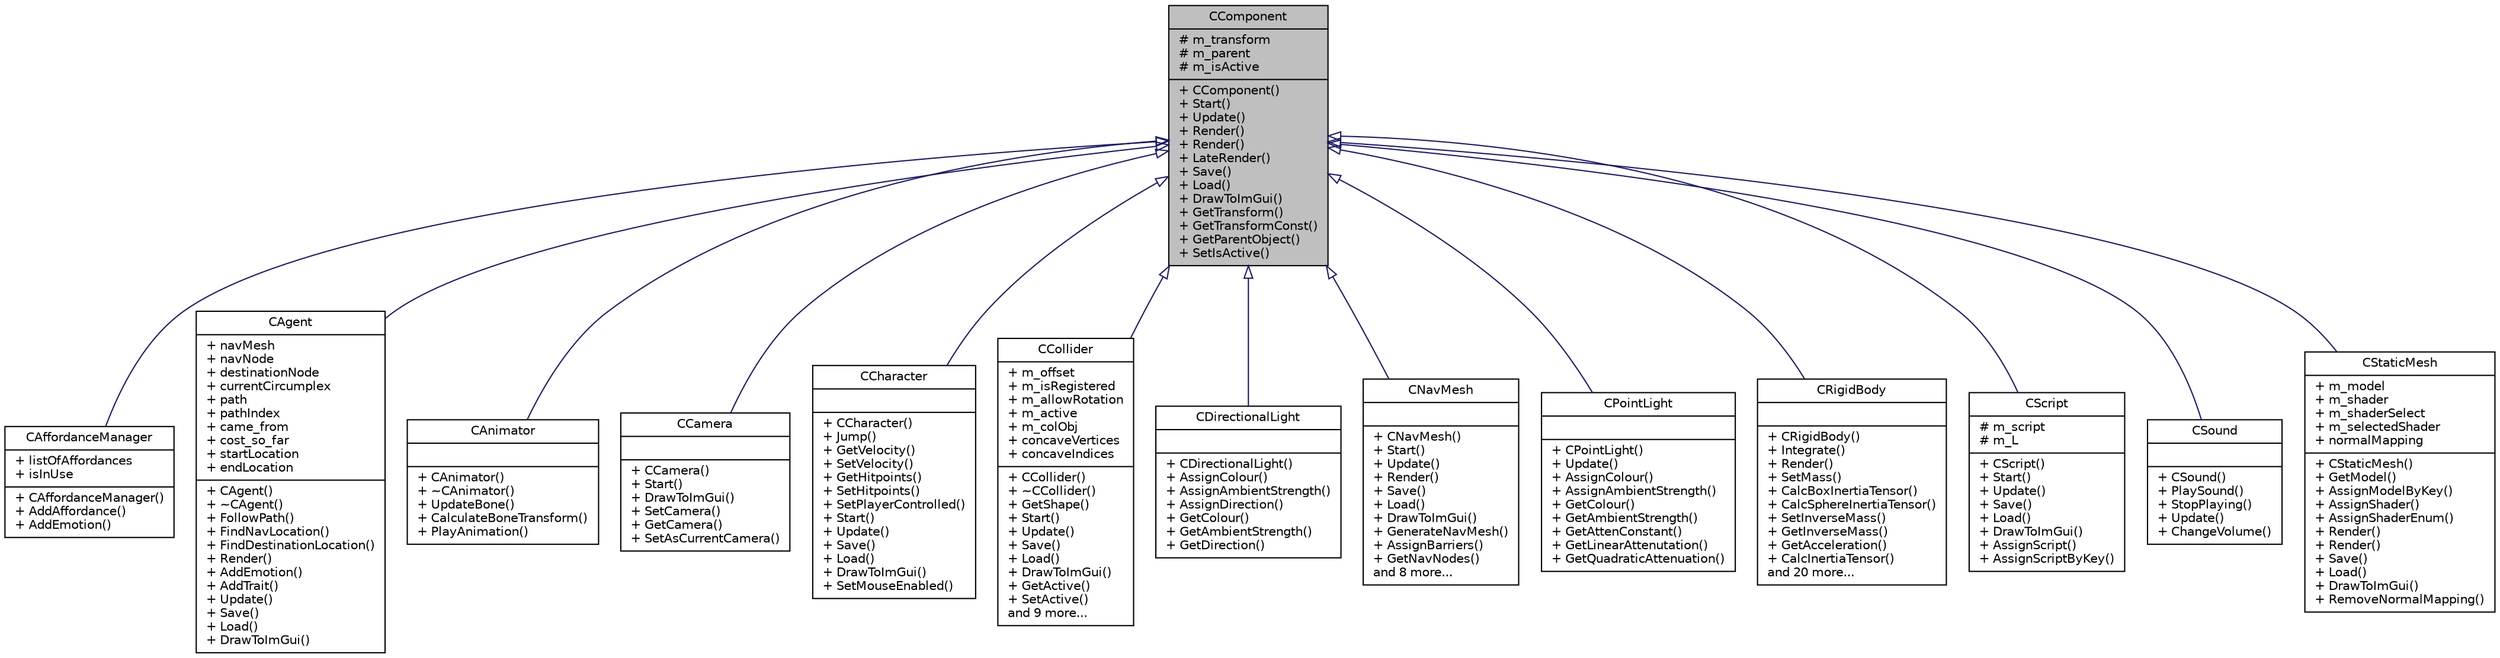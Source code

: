 digraph "CComponent"
{
 // LATEX_PDF_SIZE
  edge [fontname="Helvetica",fontsize="10",labelfontname="Helvetica",labelfontsize="10"];
  node [fontname="Helvetica",fontsize="10",shape=record];
  Node0 [label="{CComponent\n|# m_transform\l# m_parent\l# m_isActive\l|+ CComponent()\l+ Start()\l+ Update()\l+ Render()\l+ Render()\l+ LateRender()\l+ Save()\l+ Load()\l+ DrawToImGui()\l+ GetTransform()\l+ GetTransformConst()\l+ GetParentObject()\l+ SetIsActive()\l}",height=0.2,width=0.4,color="black", fillcolor="grey75", style="filled", fontcolor="black",tooltip="A component of a game object with its own assets and/or behaviour."];
  Node0 -> Node1 [dir="back",color="midnightblue",fontsize="10",style="solid",arrowtail="onormal",fontname="Helvetica"];
  Node1 [label="{CAffordanceManager\n|+ listOfAffordances\l+ isInUse\l|+ CAffordanceManager()\l+ AddAffordance()\l+ AddEmotion()\l}",height=0.2,width=0.4,color="black", fillcolor="white", style="filled",URL="$class_c_affordance_manager.html",tooltip=" "];
  Node0 -> Node2 [dir="back",color="midnightblue",fontsize="10",style="solid",arrowtail="onormal",fontname="Helvetica"];
  Node2 [label="{CAgent\n|+ navMesh\l+ navNode\l+ destinationNode\l+ currentCircumplex\l+ path\l+ pathIndex\l+ came_from\l+ cost_so_far\l+ startLocation\l+ endLocation\l|+ CAgent()\l+ ~CAgent()\l+ FollowPath()\l+ FindNavLocation()\l+ FindDestinationLocation()\l+ Render()\l+ AddEmotion()\l+ AddTrait()\l+ Update()\l+ Save()\l+ Load()\l+ DrawToImGui()\l}",height=0.2,width=0.4,color="black", fillcolor="white", style="filled",URL="$class_c_agent.html",tooltip=" "];
  Node0 -> Node3 [dir="back",color="midnightblue",fontsize="10",style="solid",arrowtail="onormal",fontname="Helvetica"];
  Node3 [label="{CAnimator\n||+ CAnimator()\l+ ~CAnimator()\l+ UpdateBone()\l+ CalculateBoneTransform()\l+ PlayAnimation()\l}",height=0.2,width=0.4,color="black", fillcolor="white", style="filled",URL="$class_c_animator.html",tooltip=" "];
  Node0 -> Node4 [dir="back",color="midnightblue",fontsize="10",style="solid",arrowtail="onormal",fontname="Helvetica"];
  Node4 [label="{CCamera\n||+ CCamera()\l+ Start()\l+ DrawToImGui()\l+ SetCamera()\l+ GetCamera()\l+ SetAsCurrentCamera()\l}",height=0.2,width=0.4,color="black", fillcolor="white", style="filled",URL="$class_c_camera.html",tooltip="A component holding and managing a camera."];
  Node0 -> Node5 [dir="back",color="midnightblue",fontsize="10",style="solid",arrowtail="onormal",fontname="Helvetica"];
  Node5 [label="{CCharacter\n||+ CCharacter()\l+ Jump()\l+ GetVelocity()\l+ SetVelocity()\l+ GetHitpoints()\l+ SetHitpoints()\l+ SetPlayerControlled()\l+ Start()\l+ Update()\l+ Save()\l+ Load()\l+ DrawToImGui()\l+ SetMouseEnabled()\l}",height=0.2,width=0.4,color="black", fillcolor="white", style="filled",URL="$class_c_character.html",tooltip="A component representing a character capable of moving."];
  Node0 -> Node6 [dir="back",color="midnightblue",fontsize="10",style="solid",arrowtail="onormal",fontname="Helvetica"];
  Node6 [label="{CCollider\n|+ m_offset\l+ m_isRegistered\l+ m_allowRotation\l+ m_active\l+ m_colObj\l+ concaveVertices\l+ concaveIndices\l|+ CCollider()\l+ ~CCollider()\l+ GetShape()\l+ Start()\l+ Update()\l+ Save()\l+ Load()\l+ DrawToImGui()\l+ GetActive()\l+ SetActive()\land 9 more...\l}",height=0.2,width=0.4,color="black", fillcolor="white", style="filled",URL="$class_c_collider.html",tooltip="Collider Component."];
  Node0 -> Node7 [dir="back",color="midnightblue",fontsize="10",style="solid",arrowtail="onormal",fontname="Helvetica"];
  Node7 [label="{CDirectionalLight\n||+ CDirectionalLight()\l+ AssignColour()\l+ AssignAmbientStrength()\l+ AssignDirection()\l+ GetColour()\l+ GetAmbientStrength()\l+ GetDirection()\l}",height=0.2,width=0.4,color="black", fillcolor="white", style="filled",URL="$class_c_directional_light.html",tooltip="Directional light component class."];
  Node0 -> Node8 [dir="back",color="midnightblue",fontsize="10",style="solid",arrowtail="onormal",fontname="Helvetica"];
  Node8 [label="{CNavMesh\n||+ CNavMesh()\l+ Start()\l+ Update()\l+ Render()\l+ Save()\l+ Load()\l+ DrawToImGui()\l+ GenerateNavMesh()\l+ AssignBarriers()\l+ GetNavNodes()\land 8 more...\l}",height=0.2,width=0.4,color="black", fillcolor="white", style="filled",URL="$class_c_nav_mesh.html",tooltip="A navigation mesh for pathfinding."];
  Node0 -> Node9 [dir="back",color="midnightblue",fontsize="10",style="solid",arrowtail="onormal",fontname="Helvetica"];
  Node9 [label="{CPointLight\n||+ CPointLight()\l+ Update()\l+ AssignColour()\l+ AssignAmbientStrength()\l+ GetColour()\l+ GetAmbientStrength()\l+ GetAttenConstant()\l+ GetLinearAttenutation()\l+ GetQuadraticAttenuation()\l}",height=0.2,width=0.4,color="black", fillcolor="white", style="filled",URL="$class_c_point_light.html",tooltip="Point light component class."];
  Node0 -> Node10 [dir="back",color="midnightblue",fontsize="10",style="solid",arrowtail="onormal",fontname="Helvetica"];
  Node10 [label="{CRigidBody\n||+ CRigidBody()\l+ Integrate()\l+ Render()\l+ SetMass()\l+ CalcBoxInertiaTensor()\l+ CalcSphereInertiaTensor()\l+ SetInverseMass()\l+ GetInverseMass()\l+ GetAcceleration()\l+ CalcInertiaTensor()\land 20 more...\l}",height=0.2,width=0.4,color="black", fillcolor="white", style="filled",URL="$class_c_rigid_body.html",tooltip=" "];
  Node0 -> Node11 [dir="back",color="midnightblue",fontsize="10",style="solid",arrowtail="onormal",fontname="Helvetica"];
  Node11 [label="{CScript\n|# m_script\l# m_L\l|+ CScript()\l+ Start()\l+ Update()\l+ Save()\l+ Load()\l+ DrawToImGui()\l+ AssignScript()\l+ AssignScriptByKey()\l}",height=0.2,width=0.4,color="black", fillcolor="white", style="filled",URL="$class_c_script.html",tooltip="ScriptComponent Class."];
  Node0 -> Node12 [dir="back",color="midnightblue",fontsize="10",style="solid",arrowtail="onormal",fontname="Helvetica"];
  Node12 [label="{CSound\n||+ CSound()\l+ PlaySound()\l+ StopPlaying()\l+ Update()\l+ ChangeVolume()\l}",height=0.2,width=0.4,color="black", fillcolor="white", style="filled",URL="$class_c_sound.html",tooltip="Sound Component Class."];
  Node0 -> Node13 [dir="back",color="midnightblue",fontsize="10",style="solid",arrowtail="onormal",fontname="Helvetica"];
  Node13 [label="{CStaticMesh\n|+ m_model\l+ m_shader\l+ m_shaderSelect\l+ m_selectedShader\l+ normalMapping\l|+ CStaticMesh()\l+ GetModel()\l+ AssignModelByKey()\l+ AssignShader()\l+ AssignShaderEnum()\l+ Render()\l+ Render()\l+ Save()\l+ Load()\l+ DrawToImGui()\l+ RemoveNormalMapping()\l}",height=0.2,width=0.4,color="black", fillcolor="white", style="filled",URL="$class_c_static_mesh.html",tooltip="A static mesh containing information on a model."];
}
